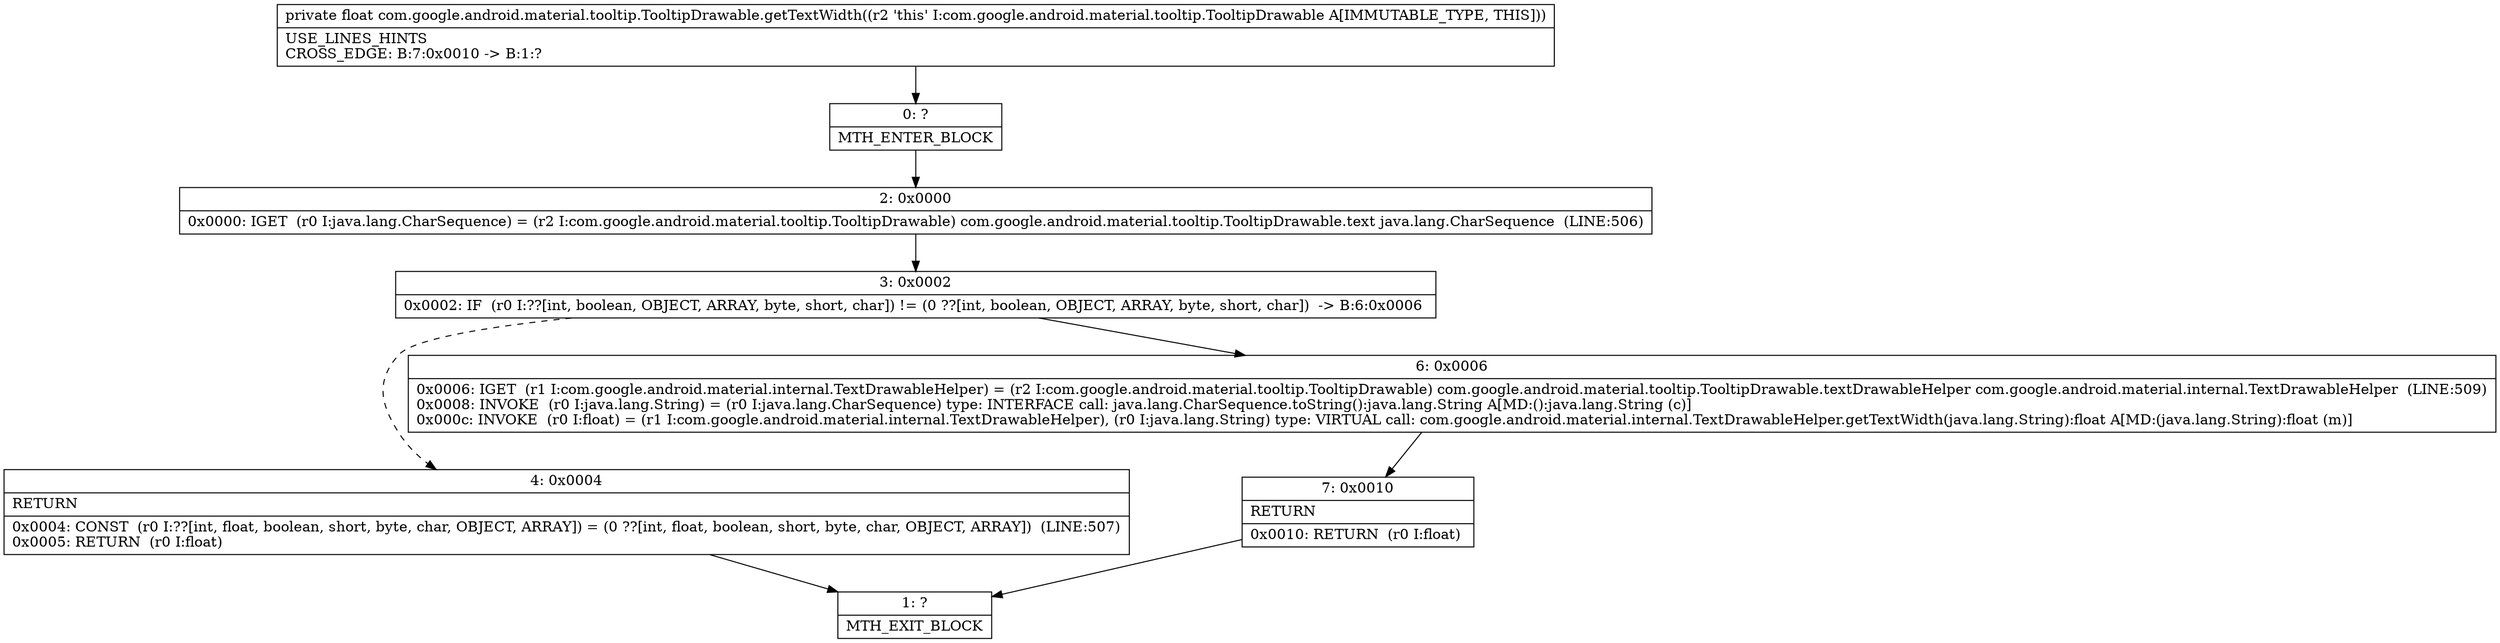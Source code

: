 digraph "CFG forcom.google.android.material.tooltip.TooltipDrawable.getTextWidth()F" {
Node_0 [shape=record,label="{0\:\ ?|MTH_ENTER_BLOCK\l}"];
Node_2 [shape=record,label="{2\:\ 0x0000|0x0000: IGET  (r0 I:java.lang.CharSequence) = (r2 I:com.google.android.material.tooltip.TooltipDrawable) com.google.android.material.tooltip.TooltipDrawable.text java.lang.CharSequence  (LINE:506)\l}"];
Node_3 [shape=record,label="{3\:\ 0x0002|0x0002: IF  (r0 I:??[int, boolean, OBJECT, ARRAY, byte, short, char]) != (0 ??[int, boolean, OBJECT, ARRAY, byte, short, char])  \-\> B:6:0x0006 \l}"];
Node_4 [shape=record,label="{4\:\ 0x0004|RETURN\l|0x0004: CONST  (r0 I:??[int, float, boolean, short, byte, char, OBJECT, ARRAY]) = (0 ??[int, float, boolean, short, byte, char, OBJECT, ARRAY])  (LINE:507)\l0x0005: RETURN  (r0 I:float) \l}"];
Node_1 [shape=record,label="{1\:\ ?|MTH_EXIT_BLOCK\l}"];
Node_6 [shape=record,label="{6\:\ 0x0006|0x0006: IGET  (r1 I:com.google.android.material.internal.TextDrawableHelper) = (r2 I:com.google.android.material.tooltip.TooltipDrawable) com.google.android.material.tooltip.TooltipDrawable.textDrawableHelper com.google.android.material.internal.TextDrawableHelper  (LINE:509)\l0x0008: INVOKE  (r0 I:java.lang.String) = (r0 I:java.lang.CharSequence) type: INTERFACE call: java.lang.CharSequence.toString():java.lang.String A[MD:():java.lang.String (c)]\l0x000c: INVOKE  (r0 I:float) = (r1 I:com.google.android.material.internal.TextDrawableHelper), (r0 I:java.lang.String) type: VIRTUAL call: com.google.android.material.internal.TextDrawableHelper.getTextWidth(java.lang.String):float A[MD:(java.lang.String):float (m)]\l}"];
Node_7 [shape=record,label="{7\:\ 0x0010|RETURN\l|0x0010: RETURN  (r0 I:float) \l}"];
MethodNode[shape=record,label="{private float com.google.android.material.tooltip.TooltipDrawable.getTextWidth((r2 'this' I:com.google.android.material.tooltip.TooltipDrawable A[IMMUTABLE_TYPE, THIS]))  | USE_LINES_HINTS\lCROSS_EDGE: B:7:0x0010 \-\> B:1:?\l}"];
MethodNode -> Node_0;Node_0 -> Node_2;
Node_2 -> Node_3;
Node_3 -> Node_4[style=dashed];
Node_3 -> Node_6;
Node_4 -> Node_1;
Node_6 -> Node_7;
Node_7 -> Node_1;
}

